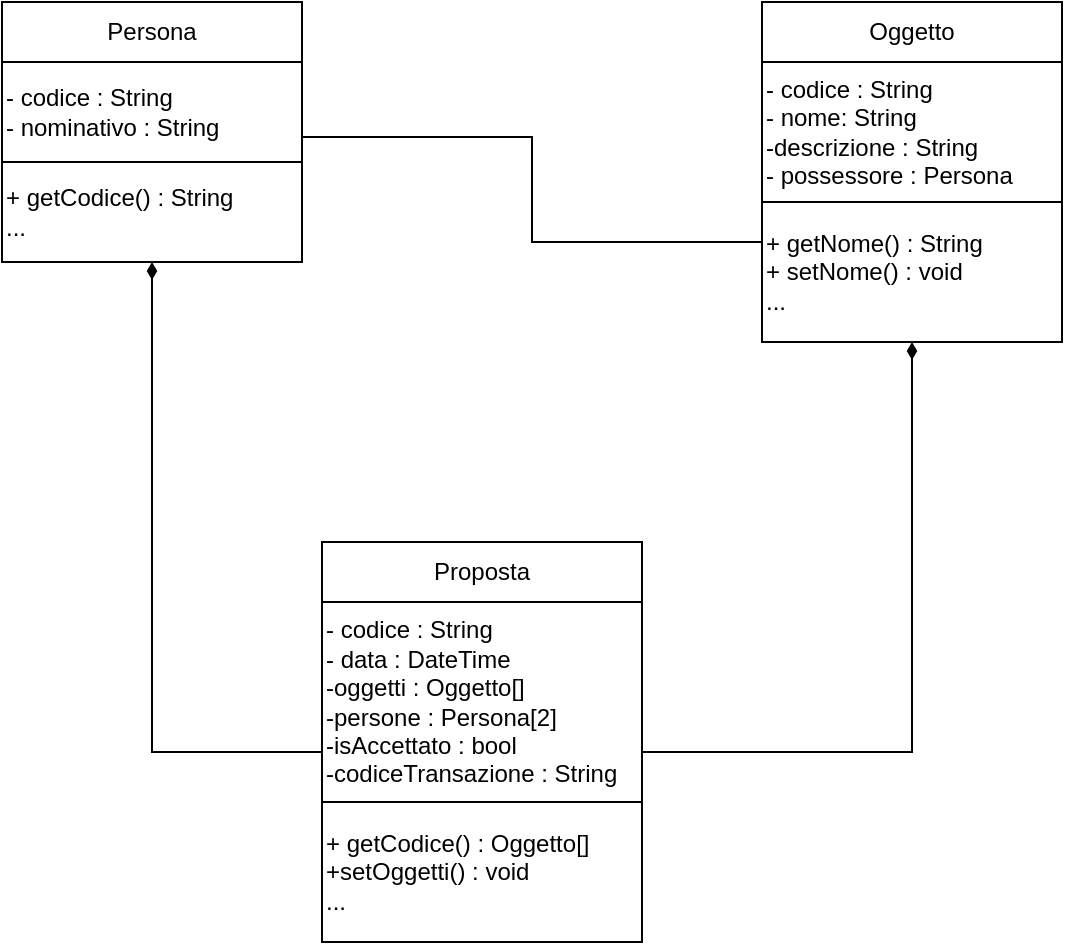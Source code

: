 <mxfile version="24.0.4" type="device">
  <diagram name="Pagina-1" id="_nHy6eVKQXL7t-TL2jVu">
    <mxGraphModel dx="2200" dy="1330" grid="1" gridSize="10" guides="1" tooltips="1" connect="1" arrows="1" fold="1" page="1" pageScale="1" pageWidth="827" pageHeight="1169" math="0" shadow="0">
      <root>
        <mxCell id="0" />
        <mxCell id="1" parent="0" />
        <mxCell id="w0Bo0_-ca2lVXF6_ybQU-57" value="Persona" style="rounded=0;whiteSpace=wrap;html=1;align=center;" vertex="1" parent="1">
          <mxGeometry x="100" y="360" width="150" height="30" as="geometry" />
        </mxCell>
        <mxCell id="w0Bo0_-ca2lVXF6_ybQU-68" style="edgeStyle=orthogonalEdgeStyle;rounded=0;orthogonalLoop=1;jettySize=auto;html=1;exitX=1;exitY=0.75;exitDx=0;exitDy=0;entryX=0;entryY=1;entryDx=0;entryDy=0;endArrow=none;endFill=0;" edge="1" parent="1" source="w0Bo0_-ca2lVXF6_ybQU-58" target="w0Bo0_-ca2lVXF6_ybQU-61">
          <mxGeometry relative="1" as="geometry" />
        </mxCell>
        <mxCell id="w0Bo0_-ca2lVXF6_ybQU-58" value="&lt;div&gt;- codice : String&lt;/div&gt;&lt;div style=&quot;&quot;&gt;&lt;span style=&quot;background-color: initial;&quot;&gt;- nominativo : String&lt;/span&gt;&lt;/div&gt;" style="rounded=0;whiteSpace=wrap;html=1;align=left;" vertex="1" parent="1">
          <mxGeometry x="100" y="390" width="150" height="50" as="geometry" />
        </mxCell>
        <mxCell id="w0Bo0_-ca2lVXF6_ybQU-59" value="&lt;div&gt;+ getCodice() : String&lt;/div&gt;&lt;div&gt;...&lt;/div&gt;" style="rounded=0;whiteSpace=wrap;html=1;align=left;" vertex="1" parent="1">
          <mxGeometry x="100" y="440" width="150" height="50" as="geometry" />
        </mxCell>
        <mxCell id="w0Bo0_-ca2lVXF6_ybQU-60" value="Oggetto" style="rounded=0;whiteSpace=wrap;html=1;align=center;" vertex="1" parent="1">
          <mxGeometry x="480" y="360" width="150" height="30" as="geometry" />
        </mxCell>
        <mxCell id="w0Bo0_-ca2lVXF6_ybQU-61" value="&lt;div&gt;- codice : String&lt;/div&gt;&lt;div style=&quot;&quot;&gt;&lt;span style=&quot;background-color: initial;&quot;&gt;- nome: String&lt;/span&gt;&lt;/div&gt;&lt;div style=&quot;&quot;&gt;&lt;span style=&quot;background-color: initial;&quot;&gt;-descrizione : String&lt;br&gt;&lt;/span&gt;&lt;/div&gt;&lt;div style=&quot;&quot;&gt;&lt;span style=&quot;background-color: initial;&quot;&gt;- possessore : Persona&lt;/span&gt;&lt;/div&gt;" style="rounded=0;whiteSpace=wrap;html=1;align=left;" vertex="1" parent="1">
          <mxGeometry x="480" y="390" width="150" height="70" as="geometry" />
        </mxCell>
        <mxCell id="w0Bo0_-ca2lVXF6_ybQU-62" value="&lt;div&gt;+ getNome() : String&lt;/div&gt;&lt;div&gt;+ setNome() : void&lt;br&gt;&lt;/div&gt;&lt;div&gt;...&lt;/div&gt;" style="rounded=0;whiteSpace=wrap;html=1;align=left;" vertex="1" parent="1">
          <mxGeometry x="480" y="460" width="150" height="70" as="geometry" />
        </mxCell>
        <mxCell id="w0Bo0_-ca2lVXF6_ybQU-63" value="Proposta" style="rounded=0;whiteSpace=wrap;html=1;align=center;" vertex="1" parent="1">
          <mxGeometry x="260" y="630" width="160" height="30" as="geometry" />
        </mxCell>
        <mxCell id="w0Bo0_-ca2lVXF6_ybQU-66" style="edgeStyle=orthogonalEdgeStyle;rounded=0;orthogonalLoop=1;jettySize=auto;html=1;exitX=1;exitY=0.75;exitDx=0;exitDy=0;entryX=0.5;entryY=1;entryDx=0;entryDy=0;endArrow=diamondThin;endFill=1;" edge="1" parent="1" source="w0Bo0_-ca2lVXF6_ybQU-64" target="w0Bo0_-ca2lVXF6_ybQU-62">
          <mxGeometry relative="1" as="geometry" />
        </mxCell>
        <mxCell id="w0Bo0_-ca2lVXF6_ybQU-67" style="edgeStyle=orthogonalEdgeStyle;rounded=0;orthogonalLoop=1;jettySize=auto;html=1;exitX=0;exitY=0.75;exitDx=0;exitDy=0;entryX=0.5;entryY=1;entryDx=0;entryDy=0;endArrow=diamondThin;endFill=1;" edge="1" parent="1" source="w0Bo0_-ca2lVXF6_ybQU-64" target="w0Bo0_-ca2lVXF6_ybQU-59">
          <mxGeometry relative="1" as="geometry">
            <mxPoint x="180" y="600" as="targetPoint" />
          </mxGeometry>
        </mxCell>
        <mxCell id="w0Bo0_-ca2lVXF6_ybQU-64" value="&lt;div&gt;- codice : String&lt;/div&gt;&lt;div style=&quot;&quot;&gt;- data : DateTime&lt;/div&gt;&lt;div style=&quot;&quot;&gt;-oggetti : Oggetto[]&lt;/div&gt;&lt;div style=&quot;&quot;&gt;-persone : Persona[2]&lt;/div&gt;&lt;div style=&quot;&quot;&gt;-isAccettato : bool&lt;/div&gt;&lt;div style=&quot;&quot;&gt;-codiceTransazione : String&lt;/div&gt;" style="rounded=0;whiteSpace=wrap;html=1;align=left;" vertex="1" parent="1">
          <mxGeometry x="260" y="660" width="160" height="100" as="geometry" />
        </mxCell>
        <mxCell id="w0Bo0_-ca2lVXF6_ybQU-65" value="&lt;div&gt;+ getCodice() : Oggetto[]&lt;/div&gt;&lt;div&gt;+setOggetti() : void&lt;/div&gt;&lt;div&gt;...&lt;/div&gt;" style="rounded=0;whiteSpace=wrap;html=1;align=left;" vertex="1" parent="1">
          <mxGeometry x="260" y="760" width="160" height="70" as="geometry" />
        </mxCell>
      </root>
    </mxGraphModel>
  </diagram>
</mxfile>
